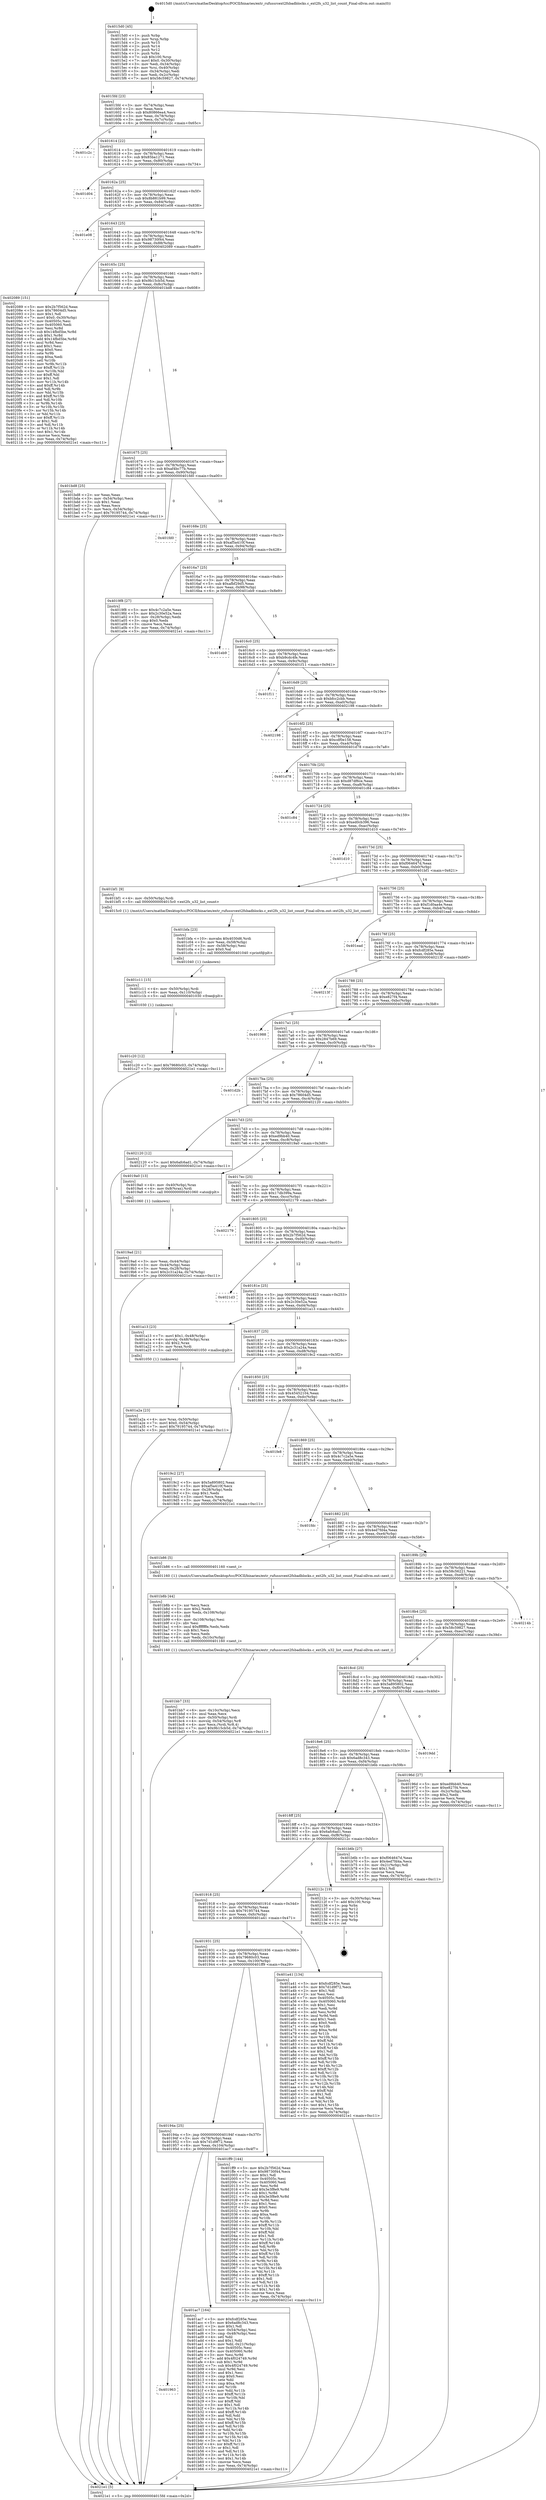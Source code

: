 digraph "0x4015d0" {
  label = "0x4015d0 (/mnt/c/Users/mathe/Desktop/tcc/POCII/binaries/extr_rufussrcext2fsbadblocks.c_ext2fs_u32_list_count_Final-ollvm.out::main(0))"
  labelloc = "t"
  node[shape=record]

  Entry [label="",width=0.3,height=0.3,shape=circle,fillcolor=black,style=filled]
  "0x4015fd" [label="{
     0x4015fd [23]\l
     | [instrs]\l
     &nbsp;&nbsp;0x4015fd \<+3\>: mov -0x74(%rbp),%eax\l
     &nbsp;&nbsp;0x401600 \<+2\>: mov %eax,%ecx\l
     &nbsp;&nbsp;0x401602 \<+6\>: sub $0x80866ea4,%ecx\l
     &nbsp;&nbsp;0x401608 \<+3\>: mov %eax,-0x78(%rbp)\l
     &nbsp;&nbsp;0x40160b \<+3\>: mov %ecx,-0x7c(%rbp)\l
     &nbsp;&nbsp;0x40160e \<+6\>: je 0000000000401c2c \<main+0x65c\>\l
  }"]
  "0x401c2c" [label="{
     0x401c2c\l
  }", style=dashed]
  "0x401614" [label="{
     0x401614 [22]\l
     | [instrs]\l
     &nbsp;&nbsp;0x401614 \<+5\>: jmp 0000000000401619 \<main+0x49\>\l
     &nbsp;&nbsp;0x401619 \<+3\>: mov -0x78(%rbp),%eax\l
     &nbsp;&nbsp;0x40161c \<+5\>: sub $0x85ba1271,%eax\l
     &nbsp;&nbsp;0x401621 \<+3\>: mov %eax,-0x80(%rbp)\l
     &nbsp;&nbsp;0x401624 \<+6\>: je 0000000000401d04 \<main+0x734\>\l
  }"]
  Exit [label="",width=0.3,height=0.3,shape=circle,fillcolor=black,style=filled,peripheries=2]
  "0x401d04" [label="{
     0x401d04\l
  }", style=dashed]
  "0x40162a" [label="{
     0x40162a [25]\l
     | [instrs]\l
     &nbsp;&nbsp;0x40162a \<+5\>: jmp 000000000040162f \<main+0x5f\>\l
     &nbsp;&nbsp;0x40162f \<+3\>: mov -0x78(%rbp),%eax\l
     &nbsp;&nbsp;0x401632 \<+5\>: sub $0x8b881b99,%eax\l
     &nbsp;&nbsp;0x401637 \<+6\>: mov %eax,-0x84(%rbp)\l
     &nbsp;&nbsp;0x40163d \<+6\>: je 0000000000401e08 \<main+0x838\>\l
  }"]
  "0x401c20" [label="{
     0x401c20 [12]\l
     | [instrs]\l
     &nbsp;&nbsp;0x401c20 \<+7\>: movl $0x79680c03,-0x74(%rbp)\l
     &nbsp;&nbsp;0x401c27 \<+5\>: jmp 00000000004021e1 \<main+0xc11\>\l
  }"]
  "0x401e08" [label="{
     0x401e08\l
  }", style=dashed]
  "0x401643" [label="{
     0x401643 [25]\l
     | [instrs]\l
     &nbsp;&nbsp;0x401643 \<+5\>: jmp 0000000000401648 \<main+0x78\>\l
     &nbsp;&nbsp;0x401648 \<+3\>: mov -0x78(%rbp),%eax\l
     &nbsp;&nbsp;0x40164b \<+5\>: sub $0x98730f44,%eax\l
     &nbsp;&nbsp;0x401650 \<+6\>: mov %eax,-0x88(%rbp)\l
     &nbsp;&nbsp;0x401656 \<+6\>: je 0000000000402089 \<main+0xab9\>\l
  }"]
  "0x401c11" [label="{
     0x401c11 [15]\l
     | [instrs]\l
     &nbsp;&nbsp;0x401c11 \<+4\>: mov -0x50(%rbp),%rdi\l
     &nbsp;&nbsp;0x401c15 \<+6\>: mov %eax,-0x110(%rbp)\l
     &nbsp;&nbsp;0x401c1b \<+5\>: call 0000000000401030 \<free@plt\>\l
     | [calls]\l
     &nbsp;&nbsp;0x401030 \{1\} (unknown)\l
  }"]
  "0x402089" [label="{
     0x402089 [151]\l
     | [instrs]\l
     &nbsp;&nbsp;0x402089 \<+5\>: mov $0x2b7f562d,%eax\l
     &nbsp;&nbsp;0x40208e \<+5\>: mov $0x78604d5,%ecx\l
     &nbsp;&nbsp;0x402093 \<+2\>: mov $0x1,%dl\l
     &nbsp;&nbsp;0x402095 \<+7\>: movl $0x0,-0x30(%rbp)\l
     &nbsp;&nbsp;0x40209c \<+7\>: mov 0x40505c,%esi\l
     &nbsp;&nbsp;0x4020a3 \<+7\>: mov 0x405060,%edi\l
     &nbsp;&nbsp;0x4020aa \<+3\>: mov %esi,%r8d\l
     &nbsp;&nbsp;0x4020ad \<+7\>: sub $0x14fbd5be,%r8d\l
     &nbsp;&nbsp;0x4020b4 \<+4\>: sub $0x1,%r8d\l
     &nbsp;&nbsp;0x4020b8 \<+7\>: add $0x14fbd5be,%r8d\l
     &nbsp;&nbsp;0x4020bf \<+4\>: imul %r8d,%esi\l
     &nbsp;&nbsp;0x4020c3 \<+3\>: and $0x1,%esi\l
     &nbsp;&nbsp;0x4020c6 \<+3\>: cmp $0x0,%esi\l
     &nbsp;&nbsp;0x4020c9 \<+4\>: sete %r9b\l
     &nbsp;&nbsp;0x4020cd \<+3\>: cmp $0xa,%edi\l
     &nbsp;&nbsp;0x4020d0 \<+4\>: setl %r10b\l
     &nbsp;&nbsp;0x4020d4 \<+3\>: mov %r9b,%r11b\l
     &nbsp;&nbsp;0x4020d7 \<+4\>: xor $0xff,%r11b\l
     &nbsp;&nbsp;0x4020db \<+3\>: mov %r10b,%bl\l
     &nbsp;&nbsp;0x4020de \<+3\>: xor $0xff,%bl\l
     &nbsp;&nbsp;0x4020e1 \<+3\>: xor $0x1,%dl\l
     &nbsp;&nbsp;0x4020e4 \<+3\>: mov %r11b,%r14b\l
     &nbsp;&nbsp;0x4020e7 \<+4\>: and $0xff,%r14b\l
     &nbsp;&nbsp;0x4020eb \<+3\>: and %dl,%r9b\l
     &nbsp;&nbsp;0x4020ee \<+3\>: mov %bl,%r15b\l
     &nbsp;&nbsp;0x4020f1 \<+4\>: and $0xff,%r15b\l
     &nbsp;&nbsp;0x4020f5 \<+3\>: and %dl,%r10b\l
     &nbsp;&nbsp;0x4020f8 \<+3\>: or %r9b,%r14b\l
     &nbsp;&nbsp;0x4020fb \<+3\>: or %r10b,%r15b\l
     &nbsp;&nbsp;0x4020fe \<+3\>: xor %r15b,%r14b\l
     &nbsp;&nbsp;0x402101 \<+3\>: or %bl,%r11b\l
     &nbsp;&nbsp;0x402104 \<+4\>: xor $0xff,%r11b\l
     &nbsp;&nbsp;0x402108 \<+3\>: or $0x1,%dl\l
     &nbsp;&nbsp;0x40210b \<+3\>: and %dl,%r11b\l
     &nbsp;&nbsp;0x40210e \<+3\>: or %r11b,%r14b\l
     &nbsp;&nbsp;0x402111 \<+4\>: test $0x1,%r14b\l
     &nbsp;&nbsp;0x402115 \<+3\>: cmovne %ecx,%eax\l
     &nbsp;&nbsp;0x402118 \<+3\>: mov %eax,-0x74(%rbp)\l
     &nbsp;&nbsp;0x40211b \<+5\>: jmp 00000000004021e1 \<main+0xc11\>\l
  }"]
  "0x40165c" [label="{
     0x40165c [25]\l
     | [instrs]\l
     &nbsp;&nbsp;0x40165c \<+5\>: jmp 0000000000401661 \<main+0x91\>\l
     &nbsp;&nbsp;0x401661 \<+3\>: mov -0x78(%rbp),%eax\l
     &nbsp;&nbsp;0x401664 \<+5\>: sub $0x9b15cb5d,%eax\l
     &nbsp;&nbsp;0x401669 \<+6\>: mov %eax,-0x8c(%rbp)\l
     &nbsp;&nbsp;0x40166f \<+6\>: je 0000000000401bd8 \<main+0x608\>\l
  }"]
  "0x401bfa" [label="{
     0x401bfa [23]\l
     | [instrs]\l
     &nbsp;&nbsp;0x401bfa \<+10\>: movabs $0x4030d6,%rdi\l
     &nbsp;&nbsp;0x401c04 \<+3\>: mov %eax,-0x58(%rbp)\l
     &nbsp;&nbsp;0x401c07 \<+3\>: mov -0x58(%rbp),%esi\l
     &nbsp;&nbsp;0x401c0a \<+2\>: mov $0x0,%al\l
     &nbsp;&nbsp;0x401c0c \<+5\>: call 0000000000401040 \<printf@plt\>\l
     | [calls]\l
     &nbsp;&nbsp;0x401040 \{1\} (unknown)\l
  }"]
  "0x401bd8" [label="{
     0x401bd8 [25]\l
     | [instrs]\l
     &nbsp;&nbsp;0x401bd8 \<+2\>: xor %eax,%eax\l
     &nbsp;&nbsp;0x401bda \<+3\>: mov -0x54(%rbp),%ecx\l
     &nbsp;&nbsp;0x401bdd \<+3\>: sub $0x1,%eax\l
     &nbsp;&nbsp;0x401be0 \<+2\>: sub %eax,%ecx\l
     &nbsp;&nbsp;0x401be2 \<+3\>: mov %ecx,-0x54(%rbp)\l
     &nbsp;&nbsp;0x401be5 \<+7\>: movl $0x79195744,-0x74(%rbp)\l
     &nbsp;&nbsp;0x401bec \<+5\>: jmp 00000000004021e1 \<main+0xc11\>\l
  }"]
  "0x401675" [label="{
     0x401675 [25]\l
     | [instrs]\l
     &nbsp;&nbsp;0x401675 \<+5\>: jmp 000000000040167a \<main+0xaa\>\l
     &nbsp;&nbsp;0x40167a \<+3\>: mov -0x78(%rbp),%eax\l
     &nbsp;&nbsp;0x40167d \<+5\>: sub $0xaf4bc77b,%eax\l
     &nbsp;&nbsp;0x401682 \<+6\>: mov %eax,-0x90(%rbp)\l
     &nbsp;&nbsp;0x401688 \<+6\>: je 0000000000401fd0 \<main+0xa00\>\l
  }"]
  "0x401bb7" [label="{
     0x401bb7 [33]\l
     | [instrs]\l
     &nbsp;&nbsp;0x401bb7 \<+6\>: mov -0x10c(%rbp),%ecx\l
     &nbsp;&nbsp;0x401bbd \<+3\>: imul %eax,%ecx\l
     &nbsp;&nbsp;0x401bc0 \<+4\>: mov -0x50(%rbp),%rdi\l
     &nbsp;&nbsp;0x401bc4 \<+4\>: movslq -0x54(%rbp),%r8\l
     &nbsp;&nbsp;0x401bc8 \<+4\>: mov %ecx,(%rdi,%r8,4)\l
     &nbsp;&nbsp;0x401bcc \<+7\>: movl $0x9b15cb5d,-0x74(%rbp)\l
     &nbsp;&nbsp;0x401bd3 \<+5\>: jmp 00000000004021e1 \<main+0xc11\>\l
  }"]
  "0x401fd0" [label="{
     0x401fd0\l
  }", style=dashed]
  "0x40168e" [label="{
     0x40168e [25]\l
     | [instrs]\l
     &nbsp;&nbsp;0x40168e \<+5\>: jmp 0000000000401693 \<main+0xc3\>\l
     &nbsp;&nbsp;0x401693 \<+3\>: mov -0x78(%rbp),%eax\l
     &nbsp;&nbsp;0x401696 \<+5\>: sub $0xaf5a410f,%eax\l
     &nbsp;&nbsp;0x40169b \<+6\>: mov %eax,-0x94(%rbp)\l
     &nbsp;&nbsp;0x4016a1 \<+6\>: je 00000000004019f8 \<main+0x428\>\l
  }"]
  "0x401b8b" [label="{
     0x401b8b [44]\l
     | [instrs]\l
     &nbsp;&nbsp;0x401b8b \<+2\>: xor %ecx,%ecx\l
     &nbsp;&nbsp;0x401b8d \<+5\>: mov $0x2,%edx\l
     &nbsp;&nbsp;0x401b92 \<+6\>: mov %edx,-0x108(%rbp)\l
     &nbsp;&nbsp;0x401b98 \<+1\>: cltd\l
     &nbsp;&nbsp;0x401b99 \<+6\>: mov -0x108(%rbp),%esi\l
     &nbsp;&nbsp;0x401b9f \<+2\>: idiv %esi\l
     &nbsp;&nbsp;0x401ba1 \<+6\>: imul $0xfffffffe,%edx,%edx\l
     &nbsp;&nbsp;0x401ba7 \<+3\>: sub $0x1,%ecx\l
     &nbsp;&nbsp;0x401baa \<+2\>: sub %ecx,%edx\l
     &nbsp;&nbsp;0x401bac \<+6\>: mov %edx,-0x10c(%rbp)\l
     &nbsp;&nbsp;0x401bb2 \<+5\>: call 0000000000401160 \<next_i\>\l
     | [calls]\l
     &nbsp;&nbsp;0x401160 \{1\} (/mnt/c/Users/mathe/Desktop/tcc/POCII/binaries/extr_rufussrcext2fsbadblocks.c_ext2fs_u32_list_count_Final-ollvm.out::next_i)\l
  }"]
  "0x4019f8" [label="{
     0x4019f8 [27]\l
     | [instrs]\l
     &nbsp;&nbsp;0x4019f8 \<+5\>: mov $0x4c7c2a5e,%eax\l
     &nbsp;&nbsp;0x4019fd \<+5\>: mov $0x2c30e52a,%ecx\l
     &nbsp;&nbsp;0x401a02 \<+3\>: mov -0x28(%rbp),%edx\l
     &nbsp;&nbsp;0x401a05 \<+3\>: cmp $0x0,%edx\l
     &nbsp;&nbsp;0x401a08 \<+3\>: cmove %ecx,%eax\l
     &nbsp;&nbsp;0x401a0b \<+3\>: mov %eax,-0x74(%rbp)\l
     &nbsp;&nbsp;0x401a0e \<+5\>: jmp 00000000004021e1 \<main+0xc11\>\l
  }"]
  "0x4016a7" [label="{
     0x4016a7 [25]\l
     | [instrs]\l
     &nbsp;&nbsp;0x4016a7 \<+5\>: jmp 00000000004016ac \<main+0xdc\>\l
     &nbsp;&nbsp;0x4016ac \<+3\>: mov -0x78(%rbp),%eax\l
     &nbsp;&nbsp;0x4016af \<+5\>: sub $0xafbf29d5,%eax\l
     &nbsp;&nbsp;0x4016b4 \<+6\>: mov %eax,-0x98(%rbp)\l
     &nbsp;&nbsp;0x4016ba \<+6\>: je 0000000000401eb9 \<main+0x8e9\>\l
  }"]
  "0x401963" [label="{
     0x401963\l
  }", style=dashed]
  "0x401eb9" [label="{
     0x401eb9\l
  }", style=dashed]
  "0x4016c0" [label="{
     0x4016c0 [25]\l
     | [instrs]\l
     &nbsp;&nbsp;0x4016c0 \<+5\>: jmp 00000000004016c5 \<main+0xf5\>\l
     &nbsp;&nbsp;0x4016c5 \<+3\>: mov -0x78(%rbp),%eax\l
     &nbsp;&nbsp;0x4016c8 \<+5\>: sub $0xb9cdc4fe,%eax\l
     &nbsp;&nbsp;0x4016cd \<+6\>: mov %eax,-0x9c(%rbp)\l
     &nbsp;&nbsp;0x4016d3 \<+6\>: je 0000000000401f11 \<main+0x941\>\l
  }"]
  "0x401ac7" [label="{
     0x401ac7 [164]\l
     | [instrs]\l
     &nbsp;&nbsp;0x401ac7 \<+5\>: mov $0xfcdf285e,%eax\l
     &nbsp;&nbsp;0x401acc \<+5\>: mov $0x6ad8c343,%ecx\l
     &nbsp;&nbsp;0x401ad1 \<+2\>: mov $0x1,%dl\l
     &nbsp;&nbsp;0x401ad3 \<+3\>: mov -0x54(%rbp),%esi\l
     &nbsp;&nbsp;0x401ad6 \<+3\>: cmp -0x48(%rbp),%esi\l
     &nbsp;&nbsp;0x401ad9 \<+4\>: setl %dil\l
     &nbsp;&nbsp;0x401add \<+4\>: and $0x1,%dil\l
     &nbsp;&nbsp;0x401ae1 \<+4\>: mov %dil,-0x21(%rbp)\l
     &nbsp;&nbsp;0x401ae5 \<+7\>: mov 0x40505c,%esi\l
     &nbsp;&nbsp;0x401aec \<+8\>: mov 0x405060,%r8d\l
     &nbsp;&nbsp;0x401af4 \<+3\>: mov %esi,%r9d\l
     &nbsp;&nbsp;0x401af7 \<+7\>: add $0x4f024749,%r9d\l
     &nbsp;&nbsp;0x401afe \<+4\>: sub $0x1,%r9d\l
     &nbsp;&nbsp;0x401b02 \<+7\>: sub $0x4f024749,%r9d\l
     &nbsp;&nbsp;0x401b09 \<+4\>: imul %r9d,%esi\l
     &nbsp;&nbsp;0x401b0d \<+3\>: and $0x1,%esi\l
     &nbsp;&nbsp;0x401b10 \<+3\>: cmp $0x0,%esi\l
     &nbsp;&nbsp;0x401b13 \<+4\>: sete %dil\l
     &nbsp;&nbsp;0x401b17 \<+4\>: cmp $0xa,%r8d\l
     &nbsp;&nbsp;0x401b1b \<+4\>: setl %r10b\l
     &nbsp;&nbsp;0x401b1f \<+3\>: mov %dil,%r11b\l
     &nbsp;&nbsp;0x401b22 \<+4\>: xor $0xff,%r11b\l
     &nbsp;&nbsp;0x401b26 \<+3\>: mov %r10b,%bl\l
     &nbsp;&nbsp;0x401b29 \<+3\>: xor $0xff,%bl\l
     &nbsp;&nbsp;0x401b2c \<+3\>: xor $0x1,%dl\l
     &nbsp;&nbsp;0x401b2f \<+3\>: mov %r11b,%r14b\l
     &nbsp;&nbsp;0x401b32 \<+4\>: and $0xff,%r14b\l
     &nbsp;&nbsp;0x401b36 \<+3\>: and %dl,%dil\l
     &nbsp;&nbsp;0x401b39 \<+3\>: mov %bl,%r15b\l
     &nbsp;&nbsp;0x401b3c \<+4\>: and $0xff,%r15b\l
     &nbsp;&nbsp;0x401b40 \<+3\>: and %dl,%r10b\l
     &nbsp;&nbsp;0x401b43 \<+3\>: or %dil,%r14b\l
     &nbsp;&nbsp;0x401b46 \<+3\>: or %r10b,%r15b\l
     &nbsp;&nbsp;0x401b49 \<+3\>: xor %r15b,%r14b\l
     &nbsp;&nbsp;0x401b4c \<+3\>: or %bl,%r11b\l
     &nbsp;&nbsp;0x401b4f \<+4\>: xor $0xff,%r11b\l
     &nbsp;&nbsp;0x401b53 \<+3\>: or $0x1,%dl\l
     &nbsp;&nbsp;0x401b56 \<+3\>: and %dl,%r11b\l
     &nbsp;&nbsp;0x401b59 \<+3\>: or %r11b,%r14b\l
     &nbsp;&nbsp;0x401b5c \<+4\>: test $0x1,%r14b\l
     &nbsp;&nbsp;0x401b60 \<+3\>: cmovne %ecx,%eax\l
     &nbsp;&nbsp;0x401b63 \<+3\>: mov %eax,-0x74(%rbp)\l
     &nbsp;&nbsp;0x401b66 \<+5\>: jmp 00000000004021e1 \<main+0xc11\>\l
  }"]
  "0x401f11" [label="{
     0x401f11\l
  }", style=dashed]
  "0x4016d9" [label="{
     0x4016d9 [25]\l
     | [instrs]\l
     &nbsp;&nbsp;0x4016d9 \<+5\>: jmp 00000000004016de \<main+0x10e\>\l
     &nbsp;&nbsp;0x4016de \<+3\>: mov -0x78(%rbp),%eax\l
     &nbsp;&nbsp;0x4016e1 \<+5\>: sub $0xbfcc2cbb,%eax\l
     &nbsp;&nbsp;0x4016e6 \<+6\>: mov %eax,-0xa0(%rbp)\l
     &nbsp;&nbsp;0x4016ec \<+6\>: je 0000000000402198 \<main+0xbc8\>\l
  }"]
  "0x40194a" [label="{
     0x40194a [25]\l
     | [instrs]\l
     &nbsp;&nbsp;0x40194a \<+5\>: jmp 000000000040194f \<main+0x37f\>\l
     &nbsp;&nbsp;0x40194f \<+3\>: mov -0x78(%rbp),%eax\l
     &nbsp;&nbsp;0x401952 \<+5\>: sub $0x7d1d9f72,%eax\l
     &nbsp;&nbsp;0x401957 \<+6\>: mov %eax,-0x104(%rbp)\l
     &nbsp;&nbsp;0x40195d \<+6\>: je 0000000000401ac7 \<main+0x4f7\>\l
  }"]
  "0x402198" [label="{
     0x402198\l
  }", style=dashed]
  "0x4016f2" [label="{
     0x4016f2 [25]\l
     | [instrs]\l
     &nbsp;&nbsp;0x4016f2 \<+5\>: jmp 00000000004016f7 \<main+0x127\>\l
     &nbsp;&nbsp;0x4016f7 \<+3\>: mov -0x78(%rbp),%eax\l
     &nbsp;&nbsp;0x4016fa \<+5\>: sub $0xcdf0e158,%eax\l
     &nbsp;&nbsp;0x4016ff \<+6\>: mov %eax,-0xa4(%rbp)\l
     &nbsp;&nbsp;0x401705 \<+6\>: je 0000000000401d78 \<main+0x7a8\>\l
  }"]
  "0x401ff9" [label="{
     0x401ff9 [144]\l
     | [instrs]\l
     &nbsp;&nbsp;0x401ff9 \<+5\>: mov $0x2b7f562d,%eax\l
     &nbsp;&nbsp;0x401ffe \<+5\>: mov $0x98730f44,%ecx\l
     &nbsp;&nbsp;0x402003 \<+2\>: mov $0x1,%dl\l
     &nbsp;&nbsp;0x402005 \<+7\>: mov 0x40505c,%esi\l
     &nbsp;&nbsp;0x40200c \<+7\>: mov 0x405060,%edi\l
     &nbsp;&nbsp;0x402013 \<+3\>: mov %esi,%r8d\l
     &nbsp;&nbsp;0x402016 \<+7\>: add $0x3e3f8e9,%r8d\l
     &nbsp;&nbsp;0x40201d \<+4\>: sub $0x1,%r8d\l
     &nbsp;&nbsp;0x402021 \<+7\>: sub $0x3e3f8e9,%r8d\l
     &nbsp;&nbsp;0x402028 \<+4\>: imul %r8d,%esi\l
     &nbsp;&nbsp;0x40202c \<+3\>: and $0x1,%esi\l
     &nbsp;&nbsp;0x40202f \<+3\>: cmp $0x0,%esi\l
     &nbsp;&nbsp;0x402032 \<+4\>: sete %r9b\l
     &nbsp;&nbsp;0x402036 \<+3\>: cmp $0xa,%edi\l
     &nbsp;&nbsp;0x402039 \<+4\>: setl %r10b\l
     &nbsp;&nbsp;0x40203d \<+3\>: mov %r9b,%r11b\l
     &nbsp;&nbsp;0x402040 \<+4\>: xor $0xff,%r11b\l
     &nbsp;&nbsp;0x402044 \<+3\>: mov %r10b,%bl\l
     &nbsp;&nbsp;0x402047 \<+3\>: xor $0xff,%bl\l
     &nbsp;&nbsp;0x40204a \<+3\>: xor $0x1,%dl\l
     &nbsp;&nbsp;0x40204d \<+3\>: mov %r11b,%r14b\l
     &nbsp;&nbsp;0x402050 \<+4\>: and $0xff,%r14b\l
     &nbsp;&nbsp;0x402054 \<+3\>: and %dl,%r9b\l
     &nbsp;&nbsp;0x402057 \<+3\>: mov %bl,%r15b\l
     &nbsp;&nbsp;0x40205a \<+4\>: and $0xff,%r15b\l
     &nbsp;&nbsp;0x40205e \<+3\>: and %dl,%r10b\l
     &nbsp;&nbsp;0x402061 \<+3\>: or %r9b,%r14b\l
     &nbsp;&nbsp;0x402064 \<+3\>: or %r10b,%r15b\l
     &nbsp;&nbsp;0x402067 \<+3\>: xor %r15b,%r14b\l
     &nbsp;&nbsp;0x40206a \<+3\>: or %bl,%r11b\l
     &nbsp;&nbsp;0x40206d \<+4\>: xor $0xff,%r11b\l
     &nbsp;&nbsp;0x402071 \<+3\>: or $0x1,%dl\l
     &nbsp;&nbsp;0x402074 \<+3\>: and %dl,%r11b\l
     &nbsp;&nbsp;0x402077 \<+3\>: or %r11b,%r14b\l
     &nbsp;&nbsp;0x40207a \<+4\>: test $0x1,%r14b\l
     &nbsp;&nbsp;0x40207e \<+3\>: cmovne %ecx,%eax\l
     &nbsp;&nbsp;0x402081 \<+3\>: mov %eax,-0x74(%rbp)\l
     &nbsp;&nbsp;0x402084 \<+5\>: jmp 00000000004021e1 \<main+0xc11\>\l
  }"]
  "0x401d78" [label="{
     0x401d78\l
  }", style=dashed]
  "0x40170b" [label="{
     0x40170b [25]\l
     | [instrs]\l
     &nbsp;&nbsp;0x40170b \<+5\>: jmp 0000000000401710 \<main+0x140\>\l
     &nbsp;&nbsp;0x401710 \<+3\>: mov -0x78(%rbp),%eax\l
     &nbsp;&nbsp;0x401713 \<+5\>: sub $0xd87df6ce,%eax\l
     &nbsp;&nbsp;0x401718 \<+6\>: mov %eax,-0xa8(%rbp)\l
     &nbsp;&nbsp;0x40171e \<+6\>: je 0000000000401c84 \<main+0x6b4\>\l
  }"]
  "0x401931" [label="{
     0x401931 [25]\l
     | [instrs]\l
     &nbsp;&nbsp;0x401931 \<+5\>: jmp 0000000000401936 \<main+0x366\>\l
     &nbsp;&nbsp;0x401936 \<+3\>: mov -0x78(%rbp),%eax\l
     &nbsp;&nbsp;0x401939 \<+5\>: sub $0x79680c03,%eax\l
     &nbsp;&nbsp;0x40193e \<+6\>: mov %eax,-0x100(%rbp)\l
     &nbsp;&nbsp;0x401944 \<+6\>: je 0000000000401ff9 \<main+0xa29\>\l
  }"]
  "0x401c84" [label="{
     0x401c84\l
  }", style=dashed]
  "0x401724" [label="{
     0x401724 [25]\l
     | [instrs]\l
     &nbsp;&nbsp;0x401724 \<+5\>: jmp 0000000000401729 \<main+0x159\>\l
     &nbsp;&nbsp;0x401729 \<+3\>: mov -0x78(%rbp),%eax\l
     &nbsp;&nbsp;0x40172c \<+5\>: sub $0xed0cb396,%eax\l
     &nbsp;&nbsp;0x401731 \<+6\>: mov %eax,-0xac(%rbp)\l
     &nbsp;&nbsp;0x401737 \<+6\>: je 0000000000401d10 \<main+0x740\>\l
  }"]
  "0x401a41" [label="{
     0x401a41 [134]\l
     | [instrs]\l
     &nbsp;&nbsp;0x401a41 \<+5\>: mov $0xfcdf285e,%eax\l
     &nbsp;&nbsp;0x401a46 \<+5\>: mov $0x7d1d9f72,%ecx\l
     &nbsp;&nbsp;0x401a4b \<+2\>: mov $0x1,%dl\l
     &nbsp;&nbsp;0x401a4d \<+2\>: xor %esi,%esi\l
     &nbsp;&nbsp;0x401a4f \<+7\>: mov 0x40505c,%edi\l
     &nbsp;&nbsp;0x401a56 \<+8\>: mov 0x405060,%r8d\l
     &nbsp;&nbsp;0x401a5e \<+3\>: sub $0x1,%esi\l
     &nbsp;&nbsp;0x401a61 \<+3\>: mov %edi,%r9d\l
     &nbsp;&nbsp;0x401a64 \<+3\>: add %esi,%r9d\l
     &nbsp;&nbsp;0x401a67 \<+4\>: imul %r9d,%edi\l
     &nbsp;&nbsp;0x401a6b \<+3\>: and $0x1,%edi\l
     &nbsp;&nbsp;0x401a6e \<+3\>: cmp $0x0,%edi\l
     &nbsp;&nbsp;0x401a71 \<+4\>: sete %r10b\l
     &nbsp;&nbsp;0x401a75 \<+4\>: cmp $0xa,%r8d\l
     &nbsp;&nbsp;0x401a79 \<+4\>: setl %r11b\l
     &nbsp;&nbsp;0x401a7d \<+3\>: mov %r10b,%bl\l
     &nbsp;&nbsp;0x401a80 \<+3\>: xor $0xff,%bl\l
     &nbsp;&nbsp;0x401a83 \<+3\>: mov %r11b,%r14b\l
     &nbsp;&nbsp;0x401a86 \<+4\>: xor $0xff,%r14b\l
     &nbsp;&nbsp;0x401a8a \<+3\>: xor $0x1,%dl\l
     &nbsp;&nbsp;0x401a8d \<+3\>: mov %bl,%r15b\l
     &nbsp;&nbsp;0x401a90 \<+4\>: and $0xff,%r15b\l
     &nbsp;&nbsp;0x401a94 \<+3\>: and %dl,%r10b\l
     &nbsp;&nbsp;0x401a97 \<+3\>: mov %r14b,%r12b\l
     &nbsp;&nbsp;0x401a9a \<+4\>: and $0xff,%r12b\l
     &nbsp;&nbsp;0x401a9e \<+3\>: and %dl,%r11b\l
     &nbsp;&nbsp;0x401aa1 \<+3\>: or %r10b,%r15b\l
     &nbsp;&nbsp;0x401aa4 \<+3\>: or %r11b,%r12b\l
     &nbsp;&nbsp;0x401aa7 \<+3\>: xor %r12b,%r15b\l
     &nbsp;&nbsp;0x401aaa \<+3\>: or %r14b,%bl\l
     &nbsp;&nbsp;0x401aad \<+3\>: xor $0xff,%bl\l
     &nbsp;&nbsp;0x401ab0 \<+3\>: or $0x1,%dl\l
     &nbsp;&nbsp;0x401ab3 \<+2\>: and %dl,%bl\l
     &nbsp;&nbsp;0x401ab5 \<+3\>: or %bl,%r15b\l
     &nbsp;&nbsp;0x401ab8 \<+4\>: test $0x1,%r15b\l
     &nbsp;&nbsp;0x401abc \<+3\>: cmovne %ecx,%eax\l
     &nbsp;&nbsp;0x401abf \<+3\>: mov %eax,-0x74(%rbp)\l
     &nbsp;&nbsp;0x401ac2 \<+5\>: jmp 00000000004021e1 \<main+0xc11\>\l
  }"]
  "0x401d10" [label="{
     0x401d10\l
  }", style=dashed]
  "0x40173d" [label="{
     0x40173d [25]\l
     | [instrs]\l
     &nbsp;&nbsp;0x40173d \<+5\>: jmp 0000000000401742 \<main+0x172\>\l
     &nbsp;&nbsp;0x401742 \<+3\>: mov -0x78(%rbp),%eax\l
     &nbsp;&nbsp;0x401745 \<+5\>: sub $0xf064647d,%eax\l
     &nbsp;&nbsp;0x40174a \<+6\>: mov %eax,-0xb0(%rbp)\l
     &nbsp;&nbsp;0x401750 \<+6\>: je 0000000000401bf1 \<main+0x621\>\l
  }"]
  "0x401918" [label="{
     0x401918 [25]\l
     | [instrs]\l
     &nbsp;&nbsp;0x401918 \<+5\>: jmp 000000000040191d \<main+0x34d\>\l
     &nbsp;&nbsp;0x40191d \<+3\>: mov -0x78(%rbp),%eax\l
     &nbsp;&nbsp;0x401920 \<+5\>: sub $0x79195744,%eax\l
     &nbsp;&nbsp;0x401925 \<+6\>: mov %eax,-0xfc(%rbp)\l
     &nbsp;&nbsp;0x40192b \<+6\>: je 0000000000401a41 \<main+0x471\>\l
  }"]
  "0x401bf1" [label="{
     0x401bf1 [9]\l
     | [instrs]\l
     &nbsp;&nbsp;0x401bf1 \<+4\>: mov -0x50(%rbp),%rdi\l
     &nbsp;&nbsp;0x401bf5 \<+5\>: call 00000000004015c0 \<ext2fs_u32_list_count\>\l
     | [calls]\l
     &nbsp;&nbsp;0x4015c0 \{1\} (/mnt/c/Users/mathe/Desktop/tcc/POCII/binaries/extr_rufussrcext2fsbadblocks.c_ext2fs_u32_list_count_Final-ollvm.out::ext2fs_u32_list_count)\l
  }"]
  "0x401756" [label="{
     0x401756 [25]\l
     | [instrs]\l
     &nbsp;&nbsp;0x401756 \<+5\>: jmp 000000000040175b \<main+0x18b\>\l
     &nbsp;&nbsp;0x40175b \<+3\>: mov -0x78(%rbp),%eax\l
     &nbsp;&nbsp;0x40175e \<+5\>: sub $0xf1d0aa4e,%eax\l
     &nbsp;&nbsp;0x401763 \<+6\>: mov %eax,-0xb4(%rbp)\l
     &nbsp;&nbsp;0x401769 \<+6\>: je 0000000000401ead \<main+0x8dd\>\l
  }"]
  "0x40212c" [label="{
     0x40212c [19]\l
     | [instrs]\l
     &nbsp;&nbsp;0x40212c \<+3\>: mov -0x30(%rbp),%eax\l
     &nbsp;&nbsp;0x40212f \<+7\>: add $0x100,%rsp\l
     &nbsp;&nbsp;0x402136 \<+1\>: pop %rbx\l
     &nbsp;&nbsp;0x402137 \<+2\>: pop %r12\l
     &nbsp;&nbsp;0x402139 \<+2\>: pop %r14\l
     &nbsp;&nbsp;0x40213b \<+2\>: pop %r15\l
     &nbsp;&nbsp;0x40213d \<+1\>: pop %rbp\l
     &nbsp;&nbsp;0x40213e \<+1\>: ret\l
  }"]
  "0x401ead" [label="{
     0x401ead\l
  }", style=dashed]
  "0x40176f" [label="{
     0x40176f [25]\l
     | [instrs]\l
     &nbsp;&nbsp;0x40176f \<+5\>: jmp 0000000000401774 \<main+0x1a4\>\l
     &nbsp;&nbsp;0x401774 \<+3\>: mov -0x78(%rbp),%eax\l
     &nbsp;&nbsp;0x401777 \<+5\>: sub $0xfcdf285e,%eax\l
     &nbsp;&nbsp;0x40177c \<+6\>: mov %eax,-0xb8(%rbp)\l
     &nbsp;&nbsp;0x401782 \<+6\>: je 000000000040213f \<main+0xb6f\>\l
  }"]
  "0x4018ff" [label="{
     0x4018ff [25]\l
     | [instrs]\l
     &nbsp;&nbsp;0x4018ff \<+5\>: jmp 0000000000401904 \<main+0x334\>\l
     &nbsp;&nbsp;0x401904 \<+3\>: mov -0x78(%rbp),%eax\l
     &nbsp;&nbsp;0x401907 \<+5\>: sub $0x6afc6ad1,%eax\l
     &nbsp;&nbsp;0x40190c \<+6\>: mov %eax,-0xf8(%rbp)\l
     &nbsp;&nbsp;0x401912 \<+6\>: je 000000000040212c \<main+0xb5c\>\l
  }"]
  "0x40213f" [label="{
     0x40213f\l
  }", style=dashed]
  "0x401788" [label="{
     0x401788 [25]\l
     | [instrs]\l
     &nbsp;&nbsp;0x401788 \<+5\>: jmp 000000000040178d \<main+0x1bd\>\l
     &nbsp;&nbsp;0x40178d \<+3\>: mov -0x78(%rbp),%eax\l
     &nbsp;&nbsp;0x401790 \<+5\>: sub $0xe827f4,%eax\l
     &nbsp;&nbsp;0x401795 \<+6\>: mov %eax,-0xbc(%rbp)\l
     &nbsp;&nbsp;0x40179b \<+6\>: je 0000000000401988 \<main+0x3b8\>\l
  }"]
  "0x401b6b" [label="{
     0x401b6b [27]\l
     | [instrs]\l
     &nbsp;&nbsp;0x401b6b \<+5\>: mov $0xf064647d,%eax\l
     &nbsp;&nbsp;0x401b70 \<+5\>: mov $0x4ed7fd4a,%ecx\l
     &nbsp;&nbsp;0x401b75 \<+3\>: mov -0x21(%rbp),%dl\l
     &nbsp;&nbsp;0x401b78 \<+3\>: test $0x1,%dl\l
     &nbsp;&nbsp;0x401b7b \<+3\>: cmovne %ecx,%eax\l
     &nbsp;&nbsp;0x401b7e \<+3\>: mov %eax,-0x74(%rbp)\l
     &nbsp;&nbsp;0x401b81 \<+5\>: jmp 00000000004021e1 \<main+0xc11\>\l
  }"]
  "0x401988" [label="{
     0x401988\l
  }", style=dashed]
  "0x4017a1" [label="{
     0x4017a1 [25]\l
     | [instrs]\l
     &nbsp;&nbsp;0x4017a1 \<+5\>: jmp 00000000004017a6 \<main+0x1d6\>\l
     &nbsp;&nbsp;0x4017a6 \<+3\>: mov -0x78(%rbp),%eax\l
     &nbsp;&nbsp;0x4017a9 \<+5\>: sub $0x2847b69,%eax\l
     &nbsp;&nbsp;0x4017ae \<+6\>: mov %eax,-0xc0(%rbp)\l
     &nbsp;&nbsp;0x4017b4 \<+6\>: je 0000000000401d2b \<main+0x75b\>\l
  }"]
  "0x4018e6" [label="{
     0x4018e6 [25]\l
     | [instrs]\l
     &nbsp;&nbsp;0x4018e6 \<+5\>: jmp 00000000004018eb \<main+0x31b\>\l
     &nbsp;&nbsp;0x4018eb \<+3\>: mov -0x78(%rbp),%eax\l
     &nbsp;&nbsp;0x4018ee \<+5\>: sub $0x6ad8c343,%eax\l
     &nbsp;&nbsp;0x4018f3 \<+6\>: mov %eax,-0xf4(%rbp)\l
     &nbsp;&nbsp;0x4018f9 \<+6\>: je 0000000000401b6b \<main+0x59b\>\l
  }"]
  "0x401d2b" [label="{
     0x401d2b\l
  }", style=dashed]
  "0x4017ba" [label="{
     0x4017ba [25]\l
     | [instrs]\l
     &nbsp;&nbsp;0x4017ba \<+5\>: jmp 00000000004017bf \<main+0x1ef\>\l
     &nbsp;&nbsp;0x4017bf \<+3\>: mov -0x78(%rbp),%eax\l
     &nbsp;&nbsp;0x4017c2 \<+5\>: sub $0x78604d5,%eax\l
     &nbsp;&nbsp;0x4017c7 \<+6\>: mov %eax,-0xc4(%rbp)\l
     &nbsp;&nbsp;0x4017cd \<+6\>: je 0000000000402120 \<main+0xb50\>\l
  }"]
  "0x4019dd" [label="{
     0x4019dd\l
  }", style=dashed]
  "0x402120" [label="{
     0x402120 [12]\l
     | [instrs]\l
     &nbsp;&nbsp;0x402120 \<+7\>: movl $0x6afc6ad1,-0x74(%rbp)\l
     &nbsp;&nbsp;0x402127 \<+5\>: jmp 00000000004021e1 \<main+0xc11\>\l
  }"]
  "0x4017d3" [label="{
     0x4017d3 [25]\l
     | [instrs]\l
     &nbsp;&nbsp;0x4017d3 \<+5\>: jmp 00000000004017d8 \<main+0x208\>\l
     &nbsp;&nbsp;0x4017d8 \<+3\>: mov -0x78(%rbp),%eax\l
     &nbsp;&nbsp;0x4017db \<+5\>: sub $0xed9bb40,%eax\l
     &nbsp;&nbsp;0x4017e0 \<+6\>: mov %eax,-0xc8(%rbp)\l
     &nbsp;&nbsp;0x4017e6 \<+6\>: je 00000000004019a0 \<main+0x3d0\>\l
  }"]
  "0x401a2a" [label="{
     0x401a2a [23]\l
     | [instrs]\l
     &nbsp;&nbsp;0x401a2a \<+4\>: mov %rax,-0x50(%rbp)\l
     &nbsp;&nbsp;0x401a2e \<+7\>: movl $0x0,-0x54(%rbp)\l
     &nbsp;&nbsp;0x401a35 \<+7\>: movl $0x79195744,-0x74(%rbp)\l
     &nbsp;&nbsp;0x401a3c \<+5\>: jmp 00000000004021e1 \<main+0xc11\>\l
  }"]
  "0x4019a0" [label="{
     0x4019a0 [13]\l
     | [instrs]\l
     &nbsp;&nbsp;0x4019a0 \<+4\>: mov -0x40(%rbp),%rax\l
     &nbsp;&nbsp;0x4019a4 \<+4\>: mov 0x8(%rax),%rdi\l
     &nbsp;&nbsp;0x4019a8 \<+5\>: call 0000000000401060 \<atoi@plt\>\l
     | [calls]\l
     &nbsp;&nbsp;0x401060 \{1\} (unknown)\l
  }"]
  "0x4017ec" [label="{
     0x4017ec [25]\l
     | [instrs]\l
     &nbsp;&nbsp;0x4017ec \<+5\>: jmp 00000000004017f1 \<main+0x221\>\l
     &nbsp;&nbsp;0x4017f1 \<+3\>: mov -0x78(%rbp),%eax\l
     &nbsp;&nbsp;0x4017f4 \<+5\>: sub $0x17db399a,%eax\l
     &nbsp;&nbsp;0x4017f9 \<+6\>: mov %eax,-0xcc(%rbp)\l
     &nbsp;&nbsp;0x4017ff \<+6\>: je 0000000000402179 \<main+0xba9\>\l
  }"]
  "0x4019ad" [label="{
     0x4019ad [21]\l
     | [instrs]\l
     &nbsp;&nbsp;0x4019ad \<+3\>: mov %eax,-0x44(%rbp)\l
     &nbsp;&nbsp;0x4019b0 \<+3\>: mov -0x44(%rbp),%eax\l
     &nbsp;&nbsp;0x4019b3 \<+3\>: mov %eax,-0x28(%rbp)\l
     &nbsp;&nbsp;0x4019b6 \<+7\>: movl $0x2c31a24a,-0x74(%rbp)\l
     &nbsp;&nbsp;0x4019bd \<+5\>: jmp 00000000004021e1 \<main+0xc11\>\l
  }"]
  "0x402179" [label="{
     0x402179\l
  }", style=dashed]
  "0x401805" [label="{
     0x401805 [25]\l
     | [instrs]\l
     &nbsp;&nbsp;0x401805 \<+5\>: jmp 000000000040180a \<main+0x23a\>\l
     &nbsp;&nbsp;0x40180a \<+3\>: mov -0x78(%rbp),%eax\l
     &nbsp;&nbsp;0x40180d \<+5\>: sub $0x2b7f562d,%eax\l
     &nbsp;&nbsp;0x401812 \<+6\>: mov %eax,-0xd0(%rbp)\l
     &nbsp;&nbsp;0x401818 \<+6\>: je 00000000004021d3 \<main+0xc03\>\l
  }"]
  "0x4015d0" [label="{
     0x4015d0 [45]\l
     | [instrs]\l
     &nbsp;&nbsp;0x4015d0 \<+1\>: push %rbp\l
     &nbsp;&nbsp;0x4015d1 \<+3\>: mov %rsp,%rbp\l
     &nbsp;&nbsp;0x4015d4 \<+2\>: push %r15\l
     &nbsp;&nbsp;0x4015d6 \<+2\>: push %r14\l
     &nbsp;&nbsp;0x4015d8 \<+2\>: push %r12\l
     &nbsp;&nbsp;0x4015da \<+1\>: push %rbx\l
     &nbsp;&nbsp;0x4015db \<+7\>: sub $0x100,%rsp\l
     &nbsp;&nbsp;0x4015e2 \<+7\>: movl $0x0,-0x30(%rbp)\l
     &nbsp;&nbsp;0x4015e9 \<+3\>: mov %edi,-0x34(%rbp)\l
     &nbsp;&nbsp;0x4015ec \<+4\>: mov %rsi,-0x40(%rbp)\l
     &nbsp;&nbsp;0x4015f0 \<+3\>: mov -0x34(%rbp),%edi\l
     &nbsp;&nbsp;0x4015f3 \<+3\>: mov %edi,-0x2c(%rbp)\l
     &nbsp;&nbsp;0x4015f6 \<+7\>: movl $0x58c59827,-0x74(%rbp)\l
  }"]
  "0x4021d3" [label="{
     0x4021d3\l
  }", style=dashed]
  "0x40181e" [label="{
     0x40181e [25]\l
     | [instrs]\l
     &nbsp;&nbsp;0x40181e \<+5\>: jmp 0000000000401823 \<main+0x253\>\l
     &nbsp;&nbsp;0x401823 \<+3\>: mov -0x78(%rbp),%eax\l
     &nbsp;&nbsp;0x401826 \<+5\>: sub $0x2c30e52a,%eax\l
     &nbsp;&nbsp;0x40182b \<+6\>: mov %eax,-0xd4(%rbp)\l
     &nbsp;&nbsp;0x401831 \<+6\>: je 0000000000401a13 \<main+0x443\>\l
  }"]
  "0x4021e1" [label="{
     0x4021e1 [5]\l
     | [instrs]\l
     &nbsp;&nbsp;0x4021e1 \<+5\>: jmp 00000000004015fd \<main+0x2d\>\l
  }"]
  "0x401a13" [label="{
     0x401a13 [23]\l
     | [instrs]\l
     &nbsp;&nbsp;0x401a13 \<+7\>: movl $0x1,-0x48(%rbp)\l
     &nbsp;&nbsp;0x401a1a \<+4\>: movslq -0x48(%rbp),%rax\l
     &nbsp;&nbsp;0x401a1e \<+4\>: shl $0x2,%rax\l
     &nbsp;&nbsp;0x401a22 \<+3\>: mov %rax,%rdi\l
     &nbsp;&nbsp;0x401a25 \<+5\>: call 0000000000401050 \<malloc@plt\>\l
     | [calls]\l
     &nbsp;&nbsp;0x401050 \{1\} (unknown)\l
  }"]
  "0x401837" [label="{
     0x401837 [25]\l
     | [instrs]\l
     &nbsp;&nbsp;0x401837 \<+5\>: jmp 000000000040183c \<main+0x26c\>\l
     &nbsp;&nbsp;0x40183c \<+3\>: mov -0x78(%rbp),%eax\l
     &nbsp;&nbsp;0x40183f \<+5\>: sub $0x2c31a24a,%eax\l
     &nbsp;&nbsp;0x401844 \<+6\>: mov %eax,-0xd8(%rbp)\l
     &nbsp;&nbsp;0x40184a \<+6\>: je 00000000004019c2 \<main+0x3f2\>\l
  }"]
  "0x4018cd" [label="{
     0x4018cd [25]\l
     | [instrs]\l
     &nbsp;&nbsp;0x4018cd \<+5\>: jmp 00000000004018d2 \<main+0x302\>\l
     &nbsp;&nbsp;0x4018d2 \<+3\>: mov -0x78(%rbp),%eax\l
     &nbsp;&nbsp;0x4018d5 \<+5\>: sub $0x5a895802,%eax\l
     &nbsp;&nbsp;0x4018da \<+6\>: mov %eax,-0xf0(%rbp)\l
     &nbsp;&nbsp;0x4018e0 \<+6\>: je 00000000004019dd \<main+0x40d\>\l
  }"]
  "0x4019c2" [label="{
     0x4019c2 [27]\l
     | [instrs]\l
     &nbsp;&nbsp;0x4019c2 \<+5\>: mov $0x5a895802,%eax\l
     &nbsp;&nbsp;0x4019c7 \<+5\>: mov $0xaf5a410f,%ecx\l
     &nbsp;&nbsp;0x4019cc \<+3\>: mov -0x28(%rbp),%edx\l
     &nbsp;&nbsp;0x4019cf \<+3\>: cmp $0x1,%edx\l
     &nbsp;&nbsp;0x4019d2 \<+3\>: cmovl %ecx,%eax\l
     &nbsp;&nbsp;0x4019d5 \<+3\>: mov %eax,-0x74(%rbp)\l
     &nbsp;&nbsp;0x4019d8 \<+5\>: jmp 00000000004021e1 \<main+0xc11\>\l
  }"]
  "0x401850" [label="{
     0x401850 [25]\l
     | [instrs]\l
     &nbsp;&nbsp;0x401850 \<+5\>: jmp 0000000000401855 \<main+0x285\>\l
     &nbsp;&nbsp;0x401855 \<+3\>: mov -0x78(%rbp),%eax\l
     &nbsp;&nbsp;0x401858 \<+5\>: sub $0x45452104,%eax\l
     &nbsp;&nbsp;0x40185d \<+6\>: mov %eax,-0xdc(%rbp)\l
     &nbsp;&nbsp;0x401863 \<+6\>: je 0000000000401fe8 \<main+0xa18\>\l
  }"]
  "0x40196d" [label="{
     0x40196d [27]\l
     | [instrs]\l
     &nbsp;&nbsp;0x40196d \<+5\>: mov $0xed9bb40,%eax\l
     &nbsp;&nbsp;0x401972 \<+5\>: mov $0xe827f4,%ecx\l
     &nbsp;&nbsp;0x401977 \<+3\>: mov -0x2c(%rbp),%edx\l
     &nbsp;&nbsp;0x40197a \<+3\>: cmp $0x2,%edx\l
     &nbsp;&nbsp;0x40197d \<+3\>: cmovne %ecx,%eax\l
     &nbsp;&nbsp;0x401980 \<+3\>: mov %eax,-0x74(%rbp)\l
     &nbsp;&nbsp;0x401983 \<+5\>: jmp 00000000004021e1 \<main+0xc11\>\l
  }"]
  "0x401fe8" [label="{
     0x401fe8\l
  }", style=dashed]
  "0x401869" [label="{
     0x401869 [25]\l
     | [instrs]\l
     &nbsp;&nbsp;0x401869 \<+5\>: jmp 000000000040186e \<main+0x29e\>\l
     &nbsp;&nbsp;0x40186e \<+3\>: mov -0x78(%rbp),%eax\l
     &nbsp;&nbsp;0x401871 \<+5\>: sub $0x4c7c2a5e,%eax\l
     &nbsp;&nbsp;0x401876 \<+6\>: mov %eax,-0xe0(%rbp)\l
     &nbsp;&nbsp;0x40187c \<+6\>: je 0000000000401fdc \<main+0xa0c\>\l
  }"]
  "0x4018b4" [label="{
     0x4018b4 [25]\l
     | [instrs]\l
     &nbsp;&nbsp;0x4018b4 \<+5\>: jmp 00000000004018b9 \<main+0x2e9\>\l
     &nbsp;&nbsp;0x4018b9 \<+3\>: mov -0x78(%rbp),%eax\l
     &nbsp;&nbsp;0x4018bc \<+5\>: sub $0x58c59827,%eax\l
     &nbsp;&nbsp;0x4018c1 \<+6\>: mov %eax,-0xec(%rbp)\l
     &nbsp;&nbsp;0x4018c7 \<+6\>: je 000000000040196d \<main+0x39d\>\l
  }"]
  "0x401fdc" [label="{
     0x401fdc\l
  }", style=dashed]
  "0x401882" [label="{
     0x401882 [25]\l
     | [instrs]\l
     &nbsp;&nbsp;0x401882 \<+5\>: jmp 0000000000401887 \<main+0x2b7\>\l
     &nbsp;&nbsp;0x401887 \<+3\>: mov -0x78(%rbp),%eax\l
     &nbsp;&nbsp;0x40188a \<+5\>: sub $0x4ed7fd4a,%eax\l
     &nbsp;&nbsp;0x40188f \<+6\>: mov %eax,-0xe4(%rbp)\l
     &nbsp;&nbsp;0x401895 \<+6\>: je 0000000000401b86 \<main+0x5b6\>\l
  }"]
  "0x40214b" [label="{
     0x40214b\l
  }", style=dashed]
  "0x401b86" [label="{
     0x401b86 [5]\l
     | [instrs]\l
     &nbsp;&nbsp;0x401b86 \<+5\>: call 0000000000401160 \<next_i\>\l
     | [calls]\l
     &nbsp;&nbsp;0x401160 \{1\} (/mnt/c/Users/mathe/Desktop/tcc/POCII/binaries/extr_rufussrcext2fsbadblocks.c_ext2fs_u32_list_count_Final-ollvm.out::next_i)\l
  }"]
  "0x40189b" [label="{
     0x40189b [25]\l
     | [instrs]\l
     &nbsp;&nbsp;0x40189b \<+5\>: jmp 00000000004018a0 \<main+0x2d0\>\l
     &nbsp;&nbsp;0x4018a0 \<+3\>: mov -0x78(%rbp),%eax\l
     &nbsp;&nbsp;0x4018a3 \<+5\>: sub $0x58c56221,%eax\l
     &nbsp;&nbsp;0x4018a8 \<+6\>: mov %eax,-0xe8(%rbp)\l
     &nbsp;&nbsp;0x4018ae \<+6\>: je 000000000040214b \<main+0xb7b\>\l
  }"]
  Entry -> "0x4015d0" [label=" 1"]
  "0x4015fd" -> "0x401c2c" [label=" 0"]
  "0x4015fd" -> "0x401614" [label=" 18"]
  "0x40212c" -> Exit [label=" 1"]
  "0x401614" -> "0x401d04" [label=" 0"]
  "0x401614" -> "0x40162a" [label=" 18"]
  "0x402120" -> "0x4021e1" [label=" 1"]
  "0x40162a" -> "0x401e08" [label=" 0"]
  "0x40162a" -> "0x401643" [label=" 18"]
  "0x402089" -> "0x4021e1" [label=" 1"]
  "0x401643" -> "0x402089" [label=" 1"]
  "0x401643" -> "0x40165c" [label=" 17"]
  "0x401ff9" -> "0x4021e1" [label=" 1"]
  "0x40165c" -> "0x401bd8" [label=" 1"]
  "0x40165c" -> "0x401675" [label=" 16"]
  "0x401c20" -> "0x4021e1" [label=" 1"]
  "0x401675" -> "0x401fd0" [label=" 0"]
  "0x401675" -> "0x40168e" [label=" 16"]
  "0x401c11" -> "0x401c20" [label=" 1"]
  "0x40168e" -> "0x4019f8" [label=" 1"]
  "0x40168e" -> "0x4016a7" [label=" 15"]
  "0x401bfa" -> "0x401c11" [label=" 1"]
  "0x4016a7" -> "0x401eb9" [label=" 0"]
  "0x4016a7" -> "0x4016c0" [label=" 15"]
  "0x401bf1" -> "0x401bfa" [label=" 1"]
  "0x4016c0" -> "0x401f11" [label=" 0"]
  "0x4016c0" -> "0x4016d9" [label=" 15"]
  "0x401bd8" -> "0x4021e1" [label=" 1"]
  "0x4016d9" -> "0x402198" [label=" 0"]
  "0x4016d9" -> "0x4016f2" [label=" 15"]
  "0x401b8b" -> "0x401bb7" [label=" 1"]
  "0x4016f2" -> "0x401d78" [label=" 0"]
  "0x4016f2" -> "0x40170b" [label=" 15"]
  "0x401b86" -> "0x401b8b" [label=" 1"]
  "0x40170b" -> "0x401c84" [label=" 0"]
  "0x40170b" -> "0x401724" [label=" 15"]
  "0x401ac7" -> "0x4021e1" [label=" 2"]
  "0x401724" -> "0x401d10" [label=" 0"]
  "0x401724" -> "0x40173d" [label=" 15"]
  "0x40194a" -> "0x401963" [label=" 0"]
  "0x40173d" -> "0x401bf1" [label=" 1"]
  "0x40173d" -> "0x401756" [label=" 14"]
  "0x401bb7" -> "0x4021e1" [label=" 1"]
  "0x401756" -> "0x401ead" [label=" 0"]
  "0x401756" -> "0x40176f" [label=" 14"]
  "0x401931" -> "0x40194a" [label=" 2"]
  "0x40176f" -> "0x40213f" [label=" 0"]
  "0x40176f" -> "0x401788" [label=" 14"]
  "0x401b6b" -> "0x4021e1" [label=" 2"]
  "0x401788" -> "0x401988" [label=" 0"]
  "0x401788" -> "0x4017a1" [label=" 14"]
  "0x401a41" -> "0x4021e1" [label=" 2"]
  "0x4017a1" -> "0x401d2b" [label=" 0"]
  "0x4017a1" -> "0x4017ba" [label=" 14"]
  "0x401918" -> "0x401a41" [label=" 2"]
  "0x4017ba" -> "0x402120" [label=" 1"]
  "0x4017ba" -> "0x4017d3" [label=" 13"]
  "0x40194a" -> "0x401ac7" [label=" 2"]
  "0x4017d3" -> "0x4019a0" [label=" 1"]
  "0x4017d3" -> "0x4017ec" [label=" 12"]
  "0x4018ff" -> "0x40212c" [label=" 1"]
  "0x4017ec" -> "0x402179" [label=" 0"]
  "0x4017ec" -> "0x401805" [label=" 12"]
  "0x401931" -> "0x401ff9" [label=" 1"]
  "0x401805" -> "0x4021d3" [label=" 0"]
  "0x401805" -> "0x40181e" [label=" 12"]
  "0x4018e6" -> "0x4018ff" [label=" 6"]
  "0x40181e" -> "0x401a13" [label=" 1"]
  "0x40181e" -> "0x401837" [label=" 11"]
  "0x4018e6" -> "0x401b6b" [label=" 2"]
  "0x401837" -> "0x4019c2" [label=" 1"]
  "0x401837" -> "0x401850" [label=" 10"]
  "0x401918" -> "0x401931" [label=" 3"]
  "0x401850" -> "0x401fe8" [label=" 0"]
  "0x401850" -> "0x401869" [label=" 10"]
  "0x4018cd" -> "0x4018e6" [label=" 8"]
  "0x401869" -> "0x401fdc" [label=" 0"]
  "0x401869" -> "0x401882" [label=" 10"]
  "0x4018ff" -> "0x401918" [label=" 5"]
  "0x401882" -> "0x401b86" [label=" 1"]
  "0x401882" -> "0x40189b" [label=" 9"]
  "0x401a2a" -> "0x4021e1" [label=" 1"]
  "0x40189b" -> "0x40214b" [label=" 0"]
  "0x40189b" -> "0x4018b4" [label=" 9"]
  "0x4018cd" -> "0x4019dd" [label=" 0"]
  "0x4018b4" -> "0x40196d" [label=" 1"]
  "0x4018b4" -> "0x4018cd" [label=" 8"]
  "0x40196d" -> "0x4021e1" [label=" 1"]
  "0x4015d0" -> "0x4015fd" [label=" 1"]
  "0x4021e1" -> "0x4015fd" [label=" 17"]
  "0x4019a0" -> "0x4019ad" [label=" 1"]
  "0x4019ad" -> "0x4021e1" [label=" 1"]
  "0x4019c2" -> "0x4021e1" [label=" 1"]
  "0x4019f8" -> "0x4021e1" [label=" 1"]
  "0x401a13" -> "0x401a2a" [label=" 1"]
}
